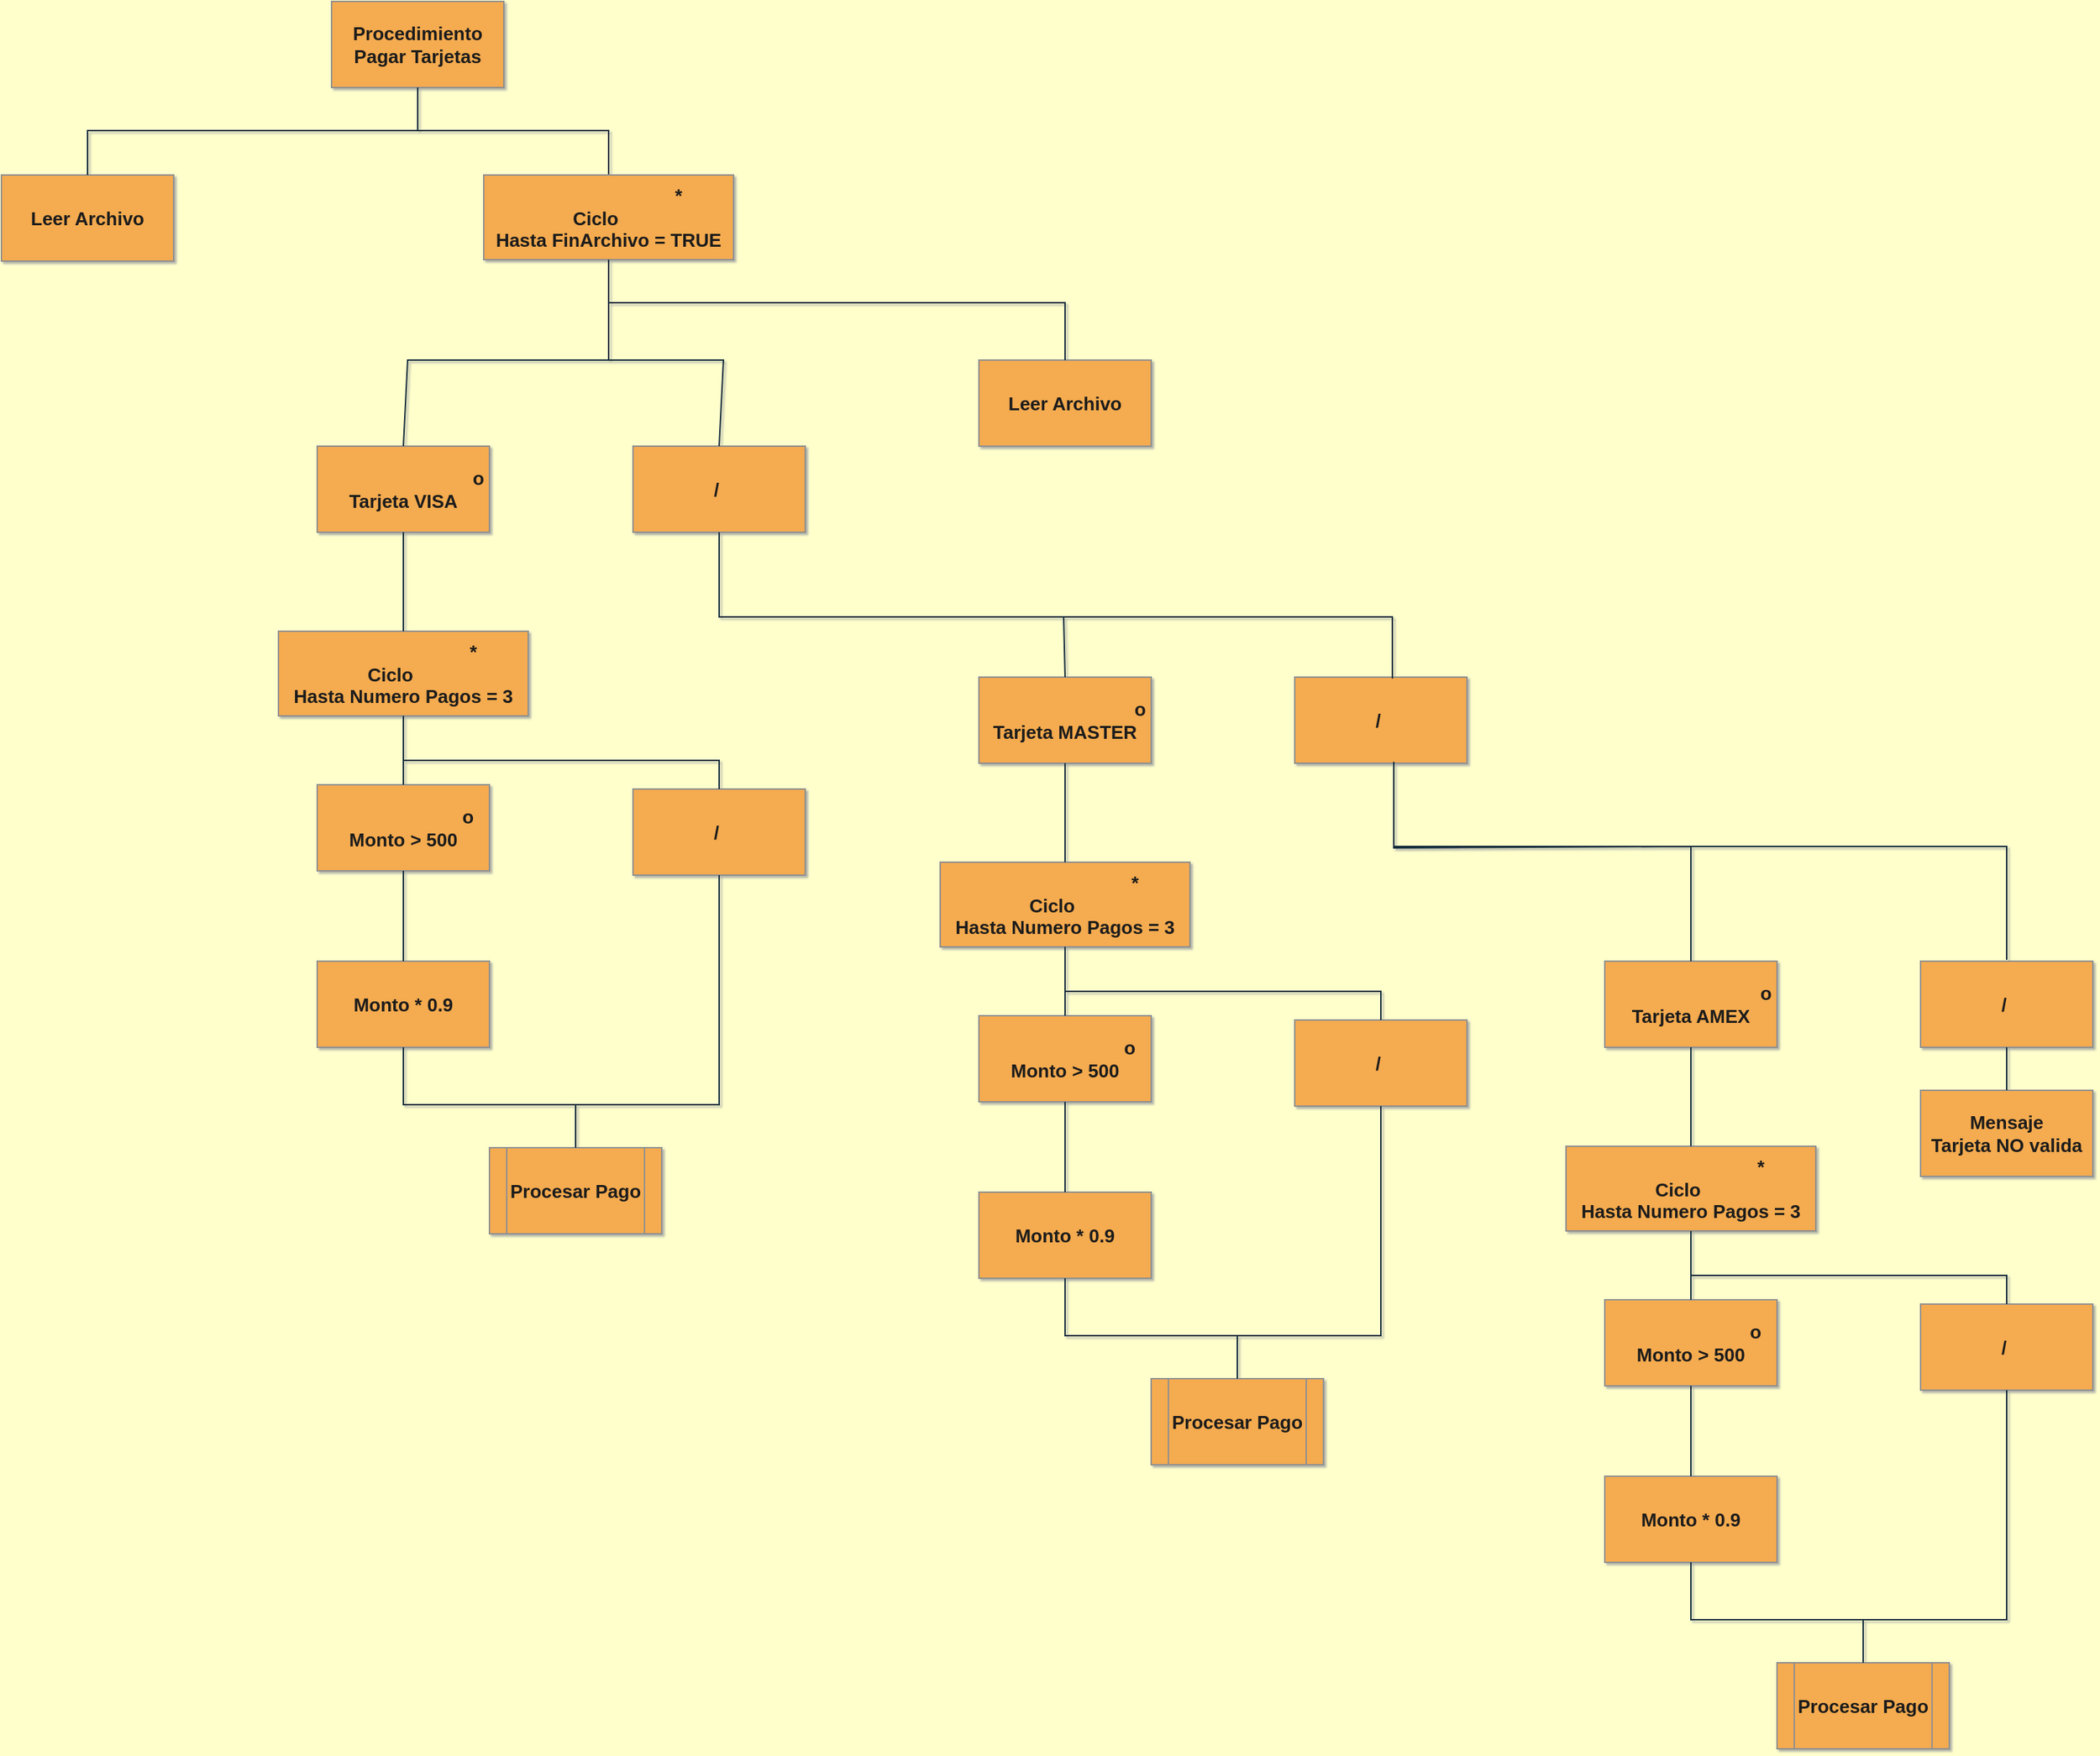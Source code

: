 <mxfile version="21.6.8" type="device">
  <diagram name="Page-1" id="74e2e168-ea6b-b213-b513-2b3c1d86103e">
    <mxGraphModel dx="1434" dy="854" grid="1" gridSize="10" guides="1" tooltips="1" connect="1" arrows="1" fold="1" page="1" pageScale="1" pageWidth="3300" pageHeight="2339" background="#FFFFCC" math="0" shadow="1">
      <root>
        <mxCell id="0" />
        <mxCell id="1" parent="0" />
        <mxCell id="2dpzWorhoc_J6Lovo3y3-5" style="edgeStyle=orthogonalEdgeStyle;orthogonalLoop=1;jettySize=auto;html=1;entryX=0.5;entryY=0;entryDx=0;entryDy=0;rounded=0;exitX=0.5;exitY=1;exitDx=0;exitDy=0;fontStyle=1;fontSize=13;labelBackgroundColor=none;strokeColor=#182E3E;fontColor=default;" edge="1" parent="1" source="2dpzWorhoc_J6Lovo3y3-1">
          <mxGeometry relative="1" as="geometry">
            <mxPoint x="477" y="150" as="sourcePoint" />
            <mxPoint x="720" y="201" as="targetPoint" />
            <Array as="points">
              <mxPoint x="587" y="160" />
              <mxPoint x="720" y="160" />
            </Array>
          </mxGeometry>
        </mxCell>
        <mxCell id="2dpzWorhoc_J6Lovo3y3-1" value="Procedimiento &lt;br style=&quot;font-size: 13px;&quot;&gt;Pagar Tarjetas" style="rounded=0;whiteSpace=wrap;html=1;labelBackgroundColor=none;fillColor=#F5AB50;strokeColor=#909090;fontColor=#1A1A1A;fontStyle=1;fontSize=13;" vertex="1" parent="1">
          <mxGeometry x="527" y="70" width="120" height="60" as="geometry" />
        </mxCell>
        <mxCell id="2dpzWorhoc_J6Lovo3y3-2" value="Leer Archivo" style="rounded=0;whiteSpace=wrap;html=1;labelBackgroundColor=none;fillColor=#F5AB50;strokeColor=#909090;fontColor=#1A1A1A;fontStyle=1;fontSize=13;" vertex="1" parent="1">
          <mxGeometry x="297" y="191" width="120" height="60" as="geometry" />
        </mxCell>
        <mxCell id="2dpzWorhoc_J6Lovo3y3-3" value="&amp;nbsp; &amp;nbsp; &amp;nbsp; &amp;nbsp; &amp;nbsp; &amp;nbsp; &amp;nbsp; &amp;nbsp; &amp;nbsp; &amp;nbsp; &amp;nbsp; &amp;nbsp; &amp;nbsp; &amp;nbsp;*&lt;br style=&quot;font-size: 13px;&quot;&gt;&amp;nbsp; &amp;nbsp; &amp;nbsp; &amp;nbsp; &amp;nbsp; &amp;nbsp;Ciclo&amp;nbsp; &amp;nbsp; &amp;nbsp; &amp;nbsp; &amp;nbsp; &amp;nbsp; &amp;nbsp; &amp;nbsp;&amp;nbsp;&lt;br style=&quot;font-size: 13px;&quot;&gt;Hasta FinArchivo = TRUE" style="rounded=0;whiteSpace=wrap;html=1;labelBackgroundColor=none;fillColor=#F5AB50;strokeColor=#909090;fontColor=#1A1A1A;fontStyle=1;fontSize=13;" vertex="1" parent="1">
          <mxGeometry x="633" y="191" width="174" height="59" as="geometry" />
        </mxCell>
        <mxCell id="2dpzWorhoc_J6Lovo3y3-6" value="" style="endArrow=none;html=1;entryX=0.5;entryY=1;entryDx=0;entryDy=0;exitX=0.5;exitY=0;exitDx=0;exitDy=0;rounded=0;fontStyle=1;fontSize=13;labelBackgroundColor=none;strokeColor=#182E3E;fontColor=default;" edge="1" parent="1" source="2dpzWorhoc_J6Lovo3y3-2" target="2dpzWorhoc_J6Lovo3y3-1">
          <mxGeometry width="50" height="50" relative="1" as="geometry">
            <mxPoint x="517" y="400" as="sourcePoint" />
            <mxPoint x="567" y="350" as="targetPoint" />
            <Array as="points">
              <mxPoint x="357" y="160" />
              <mxPoint x="487" y="160" />
              <mxPoint x="587" y="160" />
            </Array>
          </mxGeometry>
        </mxCell>
        <mxCell id="2dpzWorhoc_J6Lovo3y3-7" value="&amp;nbsp; &amp;nbsp; &amp;nbsp; &amp;nbsp; &amp;nbsp; &amp;nbsp; &amp;nbsp; &amp;nbsp; &amp;nbsp; &amp;nbsp; &amp;nbsp; &amp;nbsp; &amp;nbsp; &amp;nbsp; &amp;nbsp;o&lt;br style=&quot;font-size: 13px;&quot;&gt;Tarjeta VISA" style="rounded=0;whiteSpace=wrap;html=1;labelBackgroundColor=none;fillColor=#F5AB50;strokeColor=#909090;fontColor=#1A1A1A;fontStyle=1;fontSize=13;" vertex="1" parent="1">
          <mxGeometry x="517" y="380" width="120" height="60" as="geometry" />
        </mxCell>
        <mxCell id="2dpzWorhoc_J6Lovo3y3-8" value="/&amp;nbsp;" style="rounded=0;whiteSpace=wrap;html=1;labelBackgroundColor=none;fillColor=#F5AB50;strokeColor=#909090;fontColor=#1A1A1A;fontStyle=1;fontSize=13;" vertex="1" parent="1">
          <mxGeometry x="737" y="380" width="120" height="60" as="geometry" />
        </mxCell>
        <mxCell id="2dpzWorhoc_J6Lovo3y3-9" value="&amp;nbsp; &amp;nbsp; &amp;nbsp; &amp;nbsp; &amp;nbsp; &amp;nbsp; &amp;nbsp; &amp;nbsp; &amp;nbsp; &amp;nbsp; &amp;nbsp; &amp;nbsp; &amp;nbsp; &amp;nbsp;*&lt;br style=&quot;font-size: 13px;&quot;&gt;&amp;nbsp; &amp;nbsp; &amp;nbsp; &amp;nbsp; &amp;nbsp; &amp;nbsp;Ciclo&amp;nbsp; &amp;nbsp; &amp;nbsp; &amp;nbsp; &amp;nbsp; &amp;nbsp; &amp;nbsp; &amp;nbsp;&amp;nbsp;&lt;br style=&quot;font-size: 13px;&quot;&gt;Hasta Numero Pagos = 3" style="rounded=0;whiteSpace=wrap;html=1;labelBackgroundColor=none;fillColor=#F5AB50;strokeColor=#909090;fontColor=#1A1A1A;fontStyle=1;fontSize=13;" vertex="1" parent="1">
          <mxGeometry x="490" y="509" width="174" height="59" as="geometry" />
        </mxCell>
        <mxCell id="2dpzWorhoc_J6Lovo3y3-12" value="" style="endArrow=none;html=1;entryX=0.5;entryY=1;entryDx=0;entryDy=0;exitX=0.5;exitY=0;exitDx=0;exitDy=0;labelBackgroundColor=none;strokeColor=#182E3E;fontColor=default;" edge="1" parent="1" source="2dpzWorhoc_J6Lovo3y3-9" target="2dpzWorhoc_J6Lovo3y3-7">
          <mxGeometry width="50" height="50" relative="1" as="geometry">
            <mxPoint x="827" y="469" as="sourcePoint" />
            <mxPoint x="877" y="419" as="targetPoint" />
          </mxGeometry>
        </mxCell>
        <mxCell id="2dpzWorhoc_J6Lovo3y3-14" value="&amp;nbsp; &amp;nbsp; &amp;nbsp; &amp;nbsp; &amp;nbsp; &amp;nbsp; &amp;nbsp; &amp;nbsp; &amp;nbsp; &amp;nbsp; &amp;nbsp; &amp;nbsp; &amp;nbsp;o&lt;br&gt;Monto &amp;gt; 500" style="rounded=0;whiteSpace=wrap;html=1;labelBackgroundColor=none;fillColor=#F5AB50;strokeColor=#909090;fontColor=#1A1A1A;fontStyle=1;fontSize=13;" vertex="1" parent="1">
          <mxGeometry x="517" y="616" width="120" height="60" as="geometry" />
        </mxCell>
        <mxCell id="2dpzWorhoc_J6Lovo3y3-15" value="Monto * 0.9" style="rounded=0;whiteSpace=wrap;html=1;labelBackgroundColor=none;fillColor=#F5AB50;strokeColor=#909090;fontColor=#1A1A1A;fontStyle=1;fontSize=13;" vertex="1" parent="1">
          <mxGeometry x="517" y="739" width="120" height="60" as="geometry" />
        </mxCell>
        <mxCell id="2dpzWorhoc_J6Lovo3y3-16" value="/&amp;nbsp;" style="rounded=0;whiteSpace=wrap;html=1;labelBackgroundColor=none;fillColor=#F5AB50;strokeColor=#909090;fontColor=#1A1A1A;fontStyle=1;fontSize=13;" vertex="1" parent="1">
          <mxGeometry x="737" y="619" width="120" height="60" as="geometry" />
        </mxCell>
        <mxCell id="2dpzWorhoc_J6Lovo3y3-17" value="&lt;b style=&quot;font-size: 13px;&quot;&gt;Procesar Pago&lt;/b&gt;" style="shape=process;whiteSpace=wrap;html=1;backgroundOutline=1;fillColor=#F5AB50;strokeColor=#909090;labelBackgroundColor=none;fontColor=#1A1A1A;fontSize=13;" vertex="1" parent="1">
          <mxGeometry x="637" y="869" width="120" height="60" as="geometry" />
        </mxCell>
        <mxCell id="2dpzWorhoc_J6Lovo3y3-18" value="" style="endArrow=none;html=1;rounded=0;strokeColor=#182E3E;fontColor=#1A1A1A;entryX=0.5;entryY=1;entryDx=0;entryDy=0;" edge="1" parent="1" source="2dpzWorhoc_J6Lovo3y3-14" target="2dpzWorhoc_J6Lovo3y3-9">
          <mxGeometry width="50" height="50" relative="1" as="geometry">
            <mxPoint x="827" y="669" as="sourcePoint" />
            <mxPoint x="877" y="619" as="targetPoint" />
          </mxGeometry>
        </mxCell>
        <mxCell id="2dpzWorhoc_J6Lovo3y3-20" value="" style="endArrow=none;html=1;rounded=0;strokeColor=#182E3E;fontColor=#1A1A1A;exitX=0.5;exitY=0;exitDx=0;exitDy=0;entryX=0.5;entryY=1;entryDx=0;entryDy=0;" edge="1" parent="1" source="2dpzWorhoc_J6Lovo3y3-15" target="2dpzWorhoc_J6Lovo3y3-14">
          <mxGeometry width="50" height="50" relative="1" as="geometry">
            <mxPoint x="827" y="669" as="sourcePoint" />
            <mxPoint x="877" y="619" as="targetPoint" />
          </mxGeometry>
        </mxCell>
        <mxCell id="2dpzWorhoc_J6Lovo3y3-21" value="" style="endArrow=none;html=1;rounded=0;strokeColor=#182E3E;fontColor=#1A1A1A;exitX=0.5;exitY=1;exitDx=0;exitDy=0;entryX=0.5;entryY=0;entryDx=0;entryDy=0;" edge="1" parent="1" source="2dpzWorhoc_J6Lovo3y3-15" target="2dpzWorhoc_J6Lovo3y3-17">
          <mxGeometry width="50" height="50" relative="1" as="geometry">
            <mxPoint x="587" y="749" as="sourcePoint" />
            <mxPoint x="637" y="829" as="targetPoint" />
            <Array as="points">
              <mxPoint x="577" y="839" />
              <mxPoint x="697" y="839" />
            </Array>
          </mxGeometry>
        </mxCell>
        <mxCell id="2dpzWorhoc_J6Lovo3y3-22" value="" style="endArrow=none;html=1;rounded=0;strokeColor=#182E3E;fontColor=#1A1A1A;exitX=0.5;exitY=1;exitDx=0;exitDy=0;entryX=0.5;entryY=0;entryDx=0;entryDy=0;" edge="1" parent="1" source="2dpzWorhoc_J6Lovo3y3-9" target="2dpzWorhoc_J6Lovo3y3-16">
          <mxGeometry width="50" height="50" relative="1" as="geometry">
            <mxPoint x="827" y="669" as="sourcePoint" />
            <mxPoint x="877" y="619" as="targetPoint" />
            <Array as="points">
              <mxPoint x="577" y="599" />
              <mxPoint x="797" y="599" />
            </Array>
          </mxGeometry>
        </mxCell>
        <mxCell id="2dpzWorhoc_J6Lovo3y3-23" value="" style="endArrow=none;html=1;rounded=0;strokeColor=#182E3E;fontColor=#1A1A1A;exitX=0.5;exitY=1;exitDx=0;exitDy=0;" edge="1" parent="1" source="2dpzWorhoc_J6Lovo3y3-16">
          <mxGeometry width="50" height="50" relative="1" as="geometry">
            <mxPoint x="827" y="669" as="sourcePoint" />
            <mxPoint x="697" y="839" as="targetPoint" />
            <Array as="points">
              <mxPoint x="797" y="839" />
            </Array>
          </mxGeometry>
        </mxCell>
        <mxCell id="2dpzWorhoc_J6Lovo3y3-24" value="&amp;nbsp; &amp;nbsp; &amp;nbsp; &amp;nbsp; &amp;nbsp; &amp;nbsp; &amp;nbsp; &amp;nbsp; &amp;nbsp; &amp;nbsp; &amp;nbsp; &amp;nbsp; &amp;nbsp; &amp;nbsp; &amp;nbsp;o&lt;br style=&quot;font-size: 13px;&quot;&gt;Tarjeta MASTER" style="rounded=0;whiteSpace=wrap;html=1;labelBackgroundColor=none;fillColor=#F5AB50;strokeColor=#909090;fontColor=#1A1A1A;fontStyle=1;fontSize=13;" vertex="1" parent="1">
          <mxGeometry x="978" y="541" width="120" height="60" as="geometry" />
        </mxCell>
        <mxCell id="2dpzWorhoc_J6Lovo3y3-25" value="/&amp;nbsp;" style="rounded=0;whiteSpace=wrap;html=1;labelBackgroundColor=none;fillColor=#F5AB50;strokeColor=#909090;fontColor=#1A1A1A;fontStyle=1;fontSize=13;" vertex="1" parent="1">
          <mxGeometry x="1198" y="541" width="120" height="60" as="geometry" />
        </mxCell>
        <mxCell id="2dpzWorhoc_J6Lovo3y3-26" value="&amp;nbsp; &amp;nbsp; &amp;nbsp; &amp;nbsp; &amp;nbsp; &amp;nbsp; &amp;nbsp; &amp;nbsp; &amp;nbsp; &amp;nbsp; &amp;nbsp; &amp;nbsp; &amp;nbsp; &amp;nbsp;*&lt;br style=&quot;font-size: 13px;&quot;&gt;&amp;nbsp; &amp;nbsp; &amp;nbsp; &amp;nbsp; &amp;nbsp; &amp;nbsp;Ciclo&amp;nbsp; &amp;nbsp; &amp;nbsp; &amp;nbsp; &amp;nbsp; &amp;nbsp; &amp;nbsp; &amp;nbsp;&amp;nbsp;&lt;br style=&quot;font-size: 13px;&quot;&gt;Hasta Numero Pagos = 3" style="rounded=0;whiteSpace=wrap;html=1;labelBackgroundColor=none;fillColor=#F5AB50;strokeColor=#909090;fontColor=#1A1A1A;fontStyle=1;fontSize=13;" vertex="1" parent="1">
          <mxGeometry x="951" y="670" width="174" height="59" as="geometry" />
        </mxCell>
        <mxCell id="2dpzWorhoc_J6Lovo3y3-29" value="" style="endArrow=none;html=1;entryX=0.5;entryY=1;entryDx=0;entryDy=0;exitX=0.5;exitY=0;exitDx=0;exitDy=0;labelBackgroundColor=none;strokeColor=#182E3E;fontColor=default;" edge="1" parent="1" source="2dpzWorhoc_J6Lovo3y3-26" target="2dpzWorhoc_J6Lovo3y3-24">
          <mxGeometry width="50" height="50" relative="1" as="geometry">
            <mxPoint x="1288" y="630" as="sourcePoint" />
            <mxPoint x="1338" y="580" as="targetPoint" />
          </mxGeometry>
        </mxCell>
        <mxCell id="2dpzWorhoc_J6Lovo3y3-30" value="&amp;nbsp; &amp;nbsp; &amp;nbsp; &amp;nbsp; &amp;nbsp; &amp;nbsp; &amp;nbsp; &amp;nbsp; &amp;nbsp; &amp;nbsp; &amp;nbsp; &amp;nbsp; &amp;nbsp;o&lt;br&gt;Monto &amp;gt; 500" style="rounded=0;whiteSpace=wrap;html=1;labelBackgroundColor=none;fillColor=#F5AB50;strokeColor=#909090;fontColor=#1A1A1A;fontStyle=1;fontSize=13;" vertex="1" parent="1">
          <mxGeometry x="978" y="777" width="120" height="60" as="geometry" />
        </mxCell>
        <mxCell id="2dpzWorhoc_J6Lovo3y3-31" value="Monto * 0.9" style="rounded=0;whiteSpace=wrap;html=1;labelBackgroundColor=none;fillColor=#F5AB50;strokeColor=#909090;fontColor=#1A1A1A;fontStyle=1;fontSize=13;" vertex="1" parent="1">
          <mxGeometry x="978" y="900" width="120" height="60" as="geometry" />
        </mxCell>
        <mxCell id="2dpzWorhoc_J6Lovo3y3-32" value="/&amp;nbsp;" style="rounded=0;whiteSpace=wrap;html=1;labelBackgroundColor=none;fillColor=#F5AB50;strokeColor=#909090;fontColor=#1A1A1A;fontStyle=1;fontSize=13;" vertex="1" parent="1">
          <mxGeometry x="1198" y="780" width="120" height="60" as="geometry" />
        </mxCell>
        <mxCell id="2dpzWorhoc_J6Lovo3y3-33" value="&lt;b style=&quot;font-size: 13px;&quot;&gt;Procesar Pago&lt;/b&gt;" style="shape=process;whiteSpace=wrap;html=1;backgroundOutline=1;fillColor=#F5AB50;strokeColor=#909090;labelBackgroundColor=none;fontColor=#1A1A1A;fontSize=13;" vertex="1" parent="1">
          <mxGeometry x="1098" y="1030" width="120" height="60" as="geometry" />
        </mxCell>
        <mxCell id="2dpzWorhoc_J6Lovo3y3-34" value="" style="endArrow=none;html=1;rounded=0;strokeColor=#182E3E;fontColor=#1A1A1A;entryX=0.5;entryY=1;entryDx=0;entryDy=0;" edge="1" parent="1" source="2dpzWorhoc_J6Lovo3y3-30" target="2dpzWorhoc_J6Lovo3y3-26">
          <mxGeometry width="50" height="50" relative="1" as="geometry">
            <mxPoint x="1288" y="830" as="sourcePoint" />
            <mxPoint x="1338" y="780" as="targetPoint" />
          </mxGeometry>
        </mxCell>
        <mxCell id="2dpzWorhoc_J6Lovo3y3-35" value="" style="endArrow=none;html=1;rounded=0;strokeColor=#182E3E;fontColor=#1A1A1A;exitX=0.5;exitY=0;exitDx=0;exitDy=0;entryX=0.5;entryY=1;entryDx=0;entryDy=0;" edge="1" parent="1" source="2dpzWorhoc_J6Lovo3y3-31" target="2dpzWorhoc_J6Lovo3y3-30">
          <mxGeometry width="50" height="50" relative="1" as="geometry">
            <mxPoint x="1288" y="830" as="sourcePoint" />
            <mxPoint x="1338" y="780" as="targetPoint" />
          </mxGeometry>
        </mxCell>
        <mxCell id="2dpzWorhoc_J6Lovo3y3-36" value="" style="endArrow=none;html=1;rounded=0;strokeColor=#182E3E;fontColor=#1A1A1A;exitX=0.5;exitY=1;exitDx=0;exitDy=0;entryX=0.5;entryY=0;entryDx=0;entryDy=0;" edge="1" parent="1" source="2dpzWorhoc_J6Lovo3y3-31" target="2dpzWorhoc_J6Lovo3y3-33">
          <mxGeometry width="50" height="50" relative="1" as="geometry">
            <mxPoint x="1048" y="910" as="sourcePoint" />
            <mxPoint x="1098" y="990" as="targetPoint" />
            <Array as="points">
              <mxPoint x="1038" y="1000" />
              <mxPoint x="1158" y="1000" />
            </Array>
          </mxGeometry>
        </mxCell>
        <mxCell id="2dpzWorhoc_J6Lovo3y3-37" value="" style="endArrow=none;html=1;rounded=0;strokeColor=#182E3E;fontColor=#1A1A1A;exitX=0.5;exitY=1;exitDx=0;exitDy=0;entryX=0.5;entryY=0;entryDx=0;entryDy=0;" edge="1" parent="1" source="2dpzWorhoc_J6Lovo3y3-26" target="2dpzWorhoc_J6Lovo3y3-32">
          <mxGeometry width="50" height="50" relative="1" as="geometry">
            <mxPoint x="1288" y="830" as="sourcePoint" />
            <mxPoint x="1338" y="780" as="targetPoint" />
            <Array as="points">
              <mxPoint x="1038" y="760" />
              <mxPoint x="1258" y="760" />
            </Array>
          </mxGeometry>
        </mxCell>
        <mxCell id="2dpzWorhoc_J6Lovo3y3-38" value="" style="endArrow=none;html=1;rounded=0;strokeColor=#182E3E;fontColor=#1A1A1A;exitX=0.5;exitY=1;exitDx=0;exitDy=0;" edge="1" parent="1" source="2dpzWorhoc_J6Lovo3y3-32">
          <mxGeometry width="50" height="50" relative="1" as="geometry">
            <mxPoint x="1288" y="830" as="sourcePoint" />
            <mxPoint x="1158" y="1000" as="targetPoint" />
            <Array as="points">
              <mxPoint x="1258" y="1000" />
            </Array>
          </mxGeometry>
        </mxCell>
        <mxCell id="2dpzWorhoc_J6Lovo3y3-39" value="" style="endArrow=none;html=1;rounded=0;strokeColor=#182E3E;fontColor=#1A1A1A;exitX=0.5;exitY=1;exitDx=0;exitDy=0;entryX=0.5;entryY=0;entryDx=0;entryDy=0;" edge="1" parent="1" source="2dpzWorhoc_J6Lovo3y3-8" target="2dpzWorhoc_J6Lovo3y3-24">
          <mxGeometry width="50" height="50" relative="1" as="geometry">
            <mxPoint x="787" y="789" as="sourcePoint" />
            <mxPoint x="1027" y="479" as="targetPoint" />
            <Array as="points">
              <mxPoint x="797" y="499" />
              <mxPoint x="1037" y="499" />
            </Array>
          </mxGeometry>
        </mxCell>
        <mxCell id="2dpzWorhoc_J6Lovo3y3-41" value="" style="endArrow=none;html=1;rounded=0;strokeColor=#182E3E;fontColor=#1A1A1A;entryX=0.567;entryY=0.017;entryDx=0;entryDy=0;entryPerimeter=0;exitX=0.5;exitY=1;exitDx=0;exitDy=0;" edge="1" parent="1" source="2dpzWorhoc_J6Lovo3y3-8" target="2dpzWorhoc_J6Lovo3y3-25">
          <mxGeometry width="50" height="50" relative="1" as="geometry">
            <mxPoint x="787" y="789" as="sourcePoint" />
            <mxPoint x="837" y="739" as="targetPoint" />
            <Array as="points">
              <mxPoint x="797" y="499" />
              <mxPoint x="1037" y="499" />
              <mxPoint x="1266" y="499" />
            </Array>
          </mxGeometry>
        </mxCell>
        <mxCell id="2dpzWorhoc_J6Lovo3y3-42" value="&amp;nbsp; &amp;nbsp; &amp;nbsp; &amp;nbsp; &amp;nbsp; &amp;nbsp; &amp;nbsp; &amp;nbsp; &amp;nbsp; &amp;nbsp; &amp;nbsp; &amp;nbsp; &amp;nbsp; &amp;nbsp; &amp;nbsp;o&lt;br style=&quot;font-size: 13px;&quot;&gt;Tarjeta AMEX" style="rounded=0;whiteSpace=wrap;html=1;labelBackgroundColor=none;fillColor=#F5AB50;strokeColor=#909090;fontColor=#1A1A1A;fontStyle=1;fontSize=13;" vertex="1" parent="1">
          <mxGeometry x="1414" y="739" width="120" height="60" as="geometry" />
        </mxCell>
        <mxCell id="2dpzWorhoc_J6Lovo3y3-43" value="/&amp;nbsp;" style="rounded=0;whiteSpace=wrap;html=1;labelBackgroundColor=none;fillColor=#F5AB50;strokeColor=#909090;fontColor=#1A1A1A;fontStyle=1;fontSize=13;" vertex="1" parent="1">
          <mxGeometry x="1634" y="739" width="120" height="60" as="geometry" />
        </mxCell>
        <mxCell id="2dpzWorhoc_J6Lovo3y3-44" value="&amp;nbsp; &amp;nbsp; &amp;nbsp; &amp;nbsp; &amp;nbsp; &amp;nbsp; &amp;nbsp; &amp;nbsp; &amp;nbsp; &amp;nbsp; &amp;nbsp; &amp;nbsp; &amp;nbsp; &amp;nbsp;*&lt;br style=&quot;font-size: 13px;&quot;&gt;&amp;nbsp; &amp;nbsp; &amp;nbsp; &amp;nbsp; &amp;nbsp; &amp;nbsp;Ciclo&amp;nbsp; &amp;nbsp; &amp;nbsp; &amp;nbsp; &amp;nbsp; &amp;nbsp; &amp;nbsp; &amp;nbsp;&amp;nbsp;&lt;br style=&quot;font-size: 13px;&quot;&gt;Hasta Numero Pagos = 3" style="rounded=0;whiteSpace=wrap;html=1;labelBackgroundColor=none;fillColor=#F5AB50;strokeColor=#909090;fontColor=#1A1A1A;fontStyle=1;fontSize=13;" vertex="1" parent="1">
          <mxGeometry x="1387" y="868" width="174" height="59" as="geometry" />
        </mxCell>
        <mxCell id="2dpzWorhoc_J6Lovo3y3-45" value="" style="endArrow=none;html=1;entryX=0.5;entryY=1;entryDx=0;entryDy=0;exitX=0.5;exitY=0;exitDx=0;exitDy=0;labelBackgroundColor=none;strokeColor=#182E3E;fontColor=default;" edge="1" parent="1" source="2dpzWorhoc_J6Lovo3y3-44" target="2dpzWorhoc_J6Lovo3y3-42">
          <mxGeometry width="50" height="50" relative="1" as="geometry">
            <mxPoint x="1724" y="828" as="sourcePoint" />
            <mxPoint x="1774" y="778" as="targetPoint" />
          </mxGeometry>
        </mxCell>
        <mxCell id="2dpzWorhoc_J6Lovo3y3-46" value="&amp;nbsp; &amp;nbsp; &amp;nbsp; &amp;nbsp; &amp;nbsp; &amp;nbsp; &amp;nbsp; &amp;nbsp; &amp;nbsp; &amp;nbsp; &amp;nbsp; &amp;nbsp; &amp;nbsp;o&lt;br&gt;Monto &amp;gt; 500" style="rounded=0;whiteSpace=wrap;html=1;labelBackgroundColor=none;fillColor=#F5AB50;strokeColor=#909090;fontColor=#1A1A1A;fontStyle=1;fontSize=13;" vertex="1" parent="1">
          <mxGeometry x="1414" y="975" width="120" height="60" as="geometry" />
        </mxCell>
        <mxCell id="2dpzWorhoc_J6Lovo3y3-47" value="Monto * 0.9" style="rounded=0;whiteSpace=wrap;html=1;labelBackgroundColor=none;fillColor=#F5AB50;strokeColor=#909090;fontColor=#1A1A1A;fontStyle=1;fontSize=13;" vertex="1" parent="1">
          <mxGeometry x="1414" y="1098" width="120" height="60" as="geometry" />
        </mxCell>
        <mxCell id="2dpzWorhoc_J6Lovo3y3-48" value="/&amp;nbsp;" style="rounded=0;whiteSpace=wrap;html=1;labelBackgroundColor=none;fillColor=#F5AB50;strokeColor=#909090;fontColor=#1A1A1A;fontStyle=1;fontSize=13;" vertex="1" parent="1">
          <mxGeometry x="1634" y="978" width="120" height="60" as="geometry" />
        </mxCell>
        <mxCell id="2dpzWorhoc_J6Lovo3y3-49" value="&lt;b style=&quot;font-size: 13px;&quot;&gt;Procesar Pago&lt;/b&gt;" style="shape=process;whiteSpace=wrap;html=1;backgroundOutline=1;fillColor=#F5AB50;strokeColor=#909090;labelBackgroundColor=none;fontColor=#1A1A1A;fontSize=13;" vertex="1" parent="1">
          <mxGeometry x="1534" y="1228" width="120" height="60" as="geometry" />
        </mxCell>
        <mxCell id="2dpzWorhoc_J6Lovo3y3-50" value="" style="endArrow=none;html=1;rounded=0;strokeColor=#182E3E;fontColor=#1A1A1A;entryX=0.5;entryY=1;entryDx=0;entryDy=0;" edge="1" parent="1" source="2dpzWorhoc_J6Lovo3y3-46" target="2dpzWorhoc_J6Lovo3y3-44">
          <mxGeometry width="50" height="50" relative="1" as="geometry">
            <mxPoint x="1724" y="1028" as="sourcePoint" />
            <mxPoint x="1774" y="978" as="targetPoint" />
          </mxGeometry>
        </mxCell>
        <mxCell id="2dpzWorhoc_J6Lovo3y3-51" value="" style="endArrow=none;html=1;rounded=0;strokeColor=#182E3E;fontColor=#1A1A1A;exitX=0.5;exitY=0;exitDx=0;exitDy=0;entryX=0.5;entryY=1;entryDx=0;entryDy=0;" edge="1" parent="1" source="2dpzWorhoc_J6Lovo3y3-47" target="2dpzWorhoc_J6Lovo3y3-46">
          <mxGeometry width="50" height="50" relative="1" as="geometry">
            <mxPoint x="1724" y="1028" as="sourcePoint" />
            <mxPoint x="1774" y="978" as="targetPoint" />
          </mxGeometry>
        </mxCell>
        <mxCell id="2dpzWorhoc_J6Lovo3y3-52" value="" style="endArrow=none;html=1;rounded=0;strokeColor=#182E3E;fontColor=#1A1A1A;exitX=0.5;exitY=1;exitDx=0;exitDy=0;entryX=0.5;entryY=0;entryDx=0;entryDy=0;" edge="1" parent="1" source="2dpzWorhoc_J6Lovo3y3-47" target="2dpzWorhoc_J6Lovo3y3-49">
          <mxGeometry width="50" height="50" relative="1" as="geometry">
            <mxPoint x="1484" y="1108" as="sourcePoint" />
            <mxPoint x="1534" y="1188" as="targetPoint" />
            <Array as="points">
              <mxPoint x="1474" y="1198" />
              <mxPoint x="1594" y="1198" />
            </Array>
          </mxGeometry>
        </mxCell>
        <mxCell id="2dpzWorhoc_J6Lovo3y3-53" value="" style="endArrow=none;html=1;rounded=0;strokeColor=#182E3E;fontColor=#1A1A1A;exitX=0.5;exitY=1;exitDx=0;exitDy=0;entryX=0.5;entryY=0;entryDx=0;entryDy=0;" edge="1" parent="1" source="2dpzWorhoc_J6Lovo3y3-44" target="2dpzWorhoc_J6Lovo3y3-48">
          <mxGeometry width="50" height="50" relative="1" as="geometry">
            <mxPoint x="1724" y="1028" as="sourcePoint" />
            <mxPoint x="1774" y="978" as="targetPoint" />
            <Array as="points">
              <mxPoint x="1474" y="958" />
              <mxPoint x="1694" y="958" />
            </Array>
          </mxGeometry>
        </mxCell>
        <mxCell id="2dpzWorhoc_J6Lovo3y3-54" value="" style="endArrow=none;html=1;rounded=0;strokeColor=#182E3E;fontColor=#1A1A1A;exitX=0.5;exitY=1;exitDx=0;exitDy=0;" edge="1" parent="1" source="2dpzWorhoc_J6Lovo3y3-48">
          <mxGeometry width="50" height="50" relative="1" as="geometry">
            <mxPoint x="1724" y="1028" as="sourcePoint" />
            <mxPoint x="1594" y="1198" as="targetPoint" />
            <Array as="points">
              <mxPoint x="1694" y="1198" />
            </Array>
          </mxGeometry>
        </mxCell>
        <mxCell id="2dpzWorhoc_J6Lovo3y3-55" value="" style="endArrow=none;html=1;rounded=0;strokeColor=#182E3E;fontColor=#1A1A1A;exitX=0.5;exitY=1;exitDx=0;exitDy=0;entryX=0.5;entryY=0;entryDx=0;entryDy=0;" edge="1" parent="1" target="2dpzWorhoc_J6Lovo3y3-42">
          <mxGeometry width="50" height="50" relative="1" as="geometry">
            <mxPoint x="1267" y="601" as="sourcePoint" />
            <mxPoint x="1508" y="702" as="targetPoint" />
            <Array as="points">
              <mxPoint x="1267" y="660" />
              <mxPoint x="1474" y="659" />
            </Array>
          </mxGeometry>
        </mxCell>
        <mxCell id="2dpzWorhoc_J6Lovo3y3-56" value="" style="endArrow=none;html=1;rounded=0;strokeColor=#182E3E;fontColor=#1A1A1A;entryX=0.5;entryY=0;entryDx=0;entryDy=0;exitX=0.5;exitY=1;exitDx=0;exitDy=0;" edge="1" parent="1">
          <mxGeometry width="50" height="50" relative="1" as="geometry">
            <mxPoint x="1267" y="600" as="sourcePoint" />
            <mxPoint x="1694" y="738" as="targetPoint" />
            <Array as="points">
              <mxPoint x="1267" y="659" />
              <mxPoint x="1507" y="659" />
              <mxPoint x="1694" y="659" />
            </Array>
          </mxGeometry>
        </mxCell>
        <mxCell id="2dpzWorhoc_J6Lovo3y3-57" value="Mensaje&lt;br&gt;Tarjeta NO valida" style="rounded=0;whiteSpace=wrap;html=1;labelBackgroundColor=none;fillColor=#F5AB50;strokeColor=#909090;fontColor=#1A1A1A;fontStyle=1;fontSize=13;" vertex="1" parent="1">
          <mxGeometry x="1634" y="829" width="120" height="60" as="geometry" />
        </mxCell>
        <mxCell id="2dpzWorhoc_J6Lovo3y3-58" value="" style="endArrow=none;html=1;rounded=0;strokeColor=#182E3E;fontColor=#1A1A1A;entryX=0.5;entryY=1;entryDx=0;entryDy=0;exitX=0.5;exitY=0;exitDx=0;exitDy=0;" edge="1" parent="1" source="2dpzWorhoc_J6Lovo3y3-57" target="2dpzWorhoc_J6Lovo3y3-43">
          <mxGeometry width="50" height="50" relative="1" as="geometry">
            <mxPoint x="1227" y="879" as="sourcePoint" />
            <mxPoint x="1277" y="829" as="targetPoint" />
          </mxGeometry>
        </mxCell>
        <mxCell id="2dpzWorhoc_J6Lovo3y3-59" value="" style="endArrow=none;html=1;rounded=0;strokeColor=#182E3E;fontColor=#1A1A1A;exitX=0.5;exitY=0;exitDx=0;exitDy=0;entryX=0.5;entryY=1;entryDx=0;entryDy=0;" edge="1" parent="1" source="2dpzWorhoc_J6Lovo3y3-7" target="2dpzWorhoc_J6Lovo3y3-3">
          <mxGeometry width="50" height="50" relative="1" as="geometry">
            <mxPoint x="790" y="460" as="sourcePoint" />
            <mxPoint x="840" y="410" as="targetPoint" />
            <Array as="points">
              <mxPoint x="580" y="320" />
              <mxPoint x="720" y="320" />
            </Array>
          </mxGeometry>
        </mxCell>
        <mxCell id="2dpzWorhoc_J6Lovo3y3-60" value="" style="endArrow=none;html=1;rounded=0;strokeColor=#182E3E;fontColor=#1A1A1A;exitX=0.5;exitY=0;exitDx=0;exitDy=0;" edge="1" parent="1" source="2dpzWorhoc_J6Lovo3y3-8">
          <mxGeometry width="50" height="50" relative="1" as="geometry">
            <mxPoint x="790" y="460" as="sourcePoint" />
            <mxPoint x="720" y="250" as="targetPoint" />
            <Array as="points">
              <mxPoint x="800" y="320" />
              <mxPoint x="720" y="320" />
            </Array>
          </mxGeometry>
        </mxCell>
        <mxCell id="2dpzWorhoc_J6Lovo3y3-61" value="Leer Archivo" style="rounded=0;whiteSpace=wrap;html=1;labelBackgroundColor=none;fillColor=#F5AB50;strokeColor=#909090;fontColor=#1A1A1A;fontStyle=1;fontSize=13;" vertex="1" parent="1">
          <mxGeometry x="978" y="320" width="120" height="60" as="geometry" />
        </mxCell>
        <mxCell id="2dpzWorhoc_J6Lovo3y3-62" value="" style="endArrow=none;html=1;rounded=0;strokeColor=#182E3E;fontColor=#1A1A1A;entryX=0.5;entryY=0;entryDx=0;entryDy=0;exitX=0.5;exitY=1;exitDx=0;exitDy=0;" edge="1" parent="1" source="2dpzWorhoc_J6Lovo3y3-3" target="2dpzWorhoc_J6Lovo3y3-61">
          <mxGeometry width="50" height="50" relative="1" as="geometry">
            <mxPoint x="1010" y="560" as="sourcePoint" />
            <mxPoint x="1060" y="510" as="targetPoint" />
            <Array as="points">
              <mxPoint x="720" y="280" />
              <mxPoint x="1038" y="280" />
            </Array>
          </mxGeometry>
        </mxCell>
      </root>
    </mxGraphModel>
  </diagram>
</mxfile>
